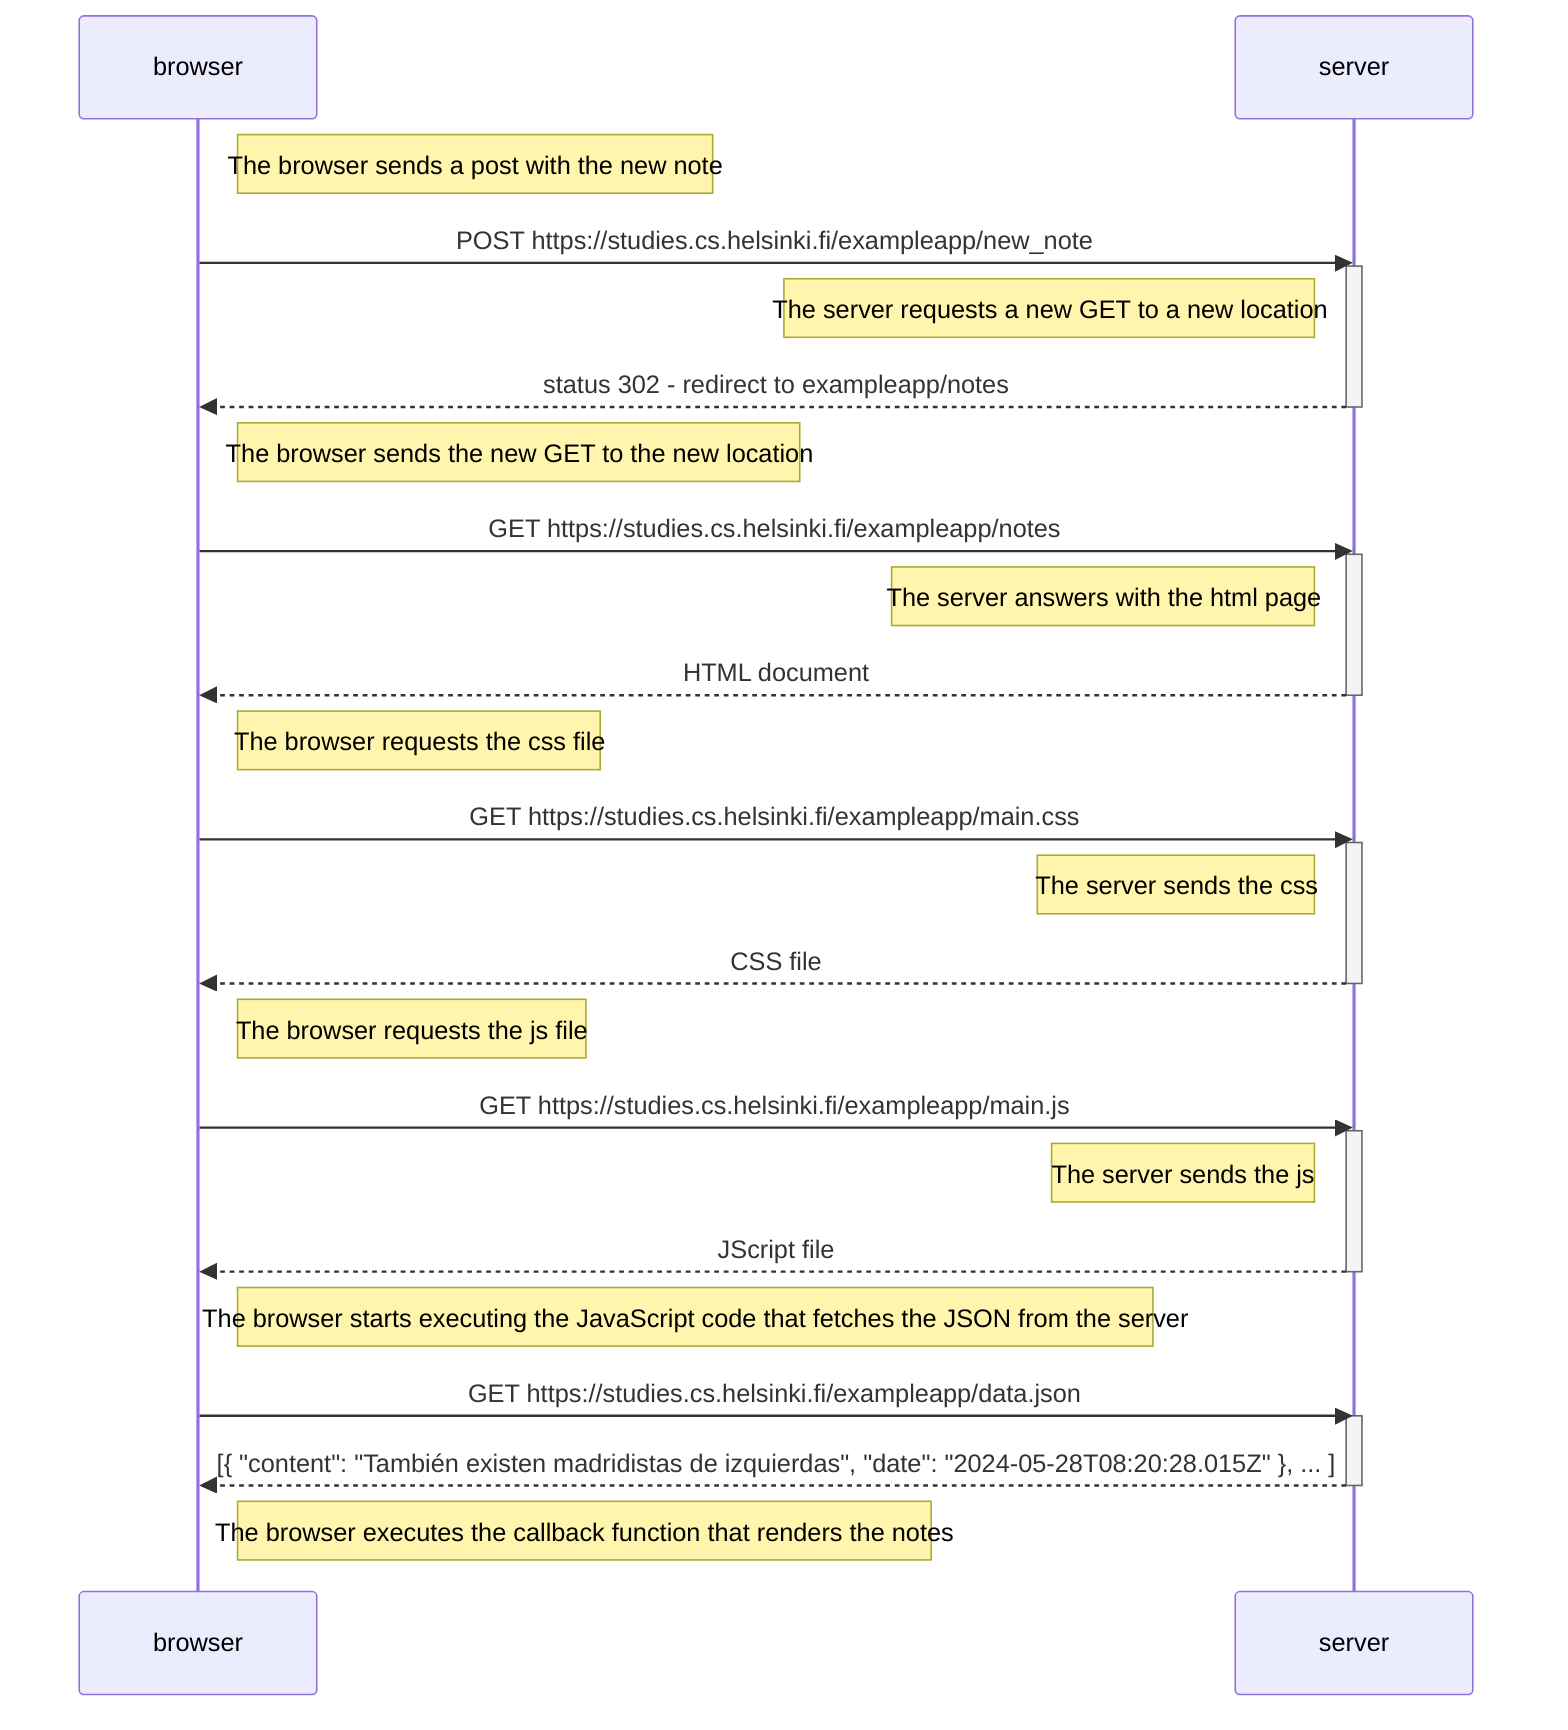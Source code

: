 sequenceDiagram
    participant browser
    participant server

    Note right of browser: The browser sends a post with the new note

    browser->>server: POST https://studies.cs.helsinki.fi/exampleapp/new_note
    activate server
    
    Note left of server: The server requests a new GET to a new location
    
    server-->>browser: status 302 - redirect to exampleapp/notes
    deactivate server

    Note right of browser: The browser sends the new GET to the new location

    browser->>server: GET https://studies.cs.helsinki.fi/exampleapp/notes
    activate server

    Note left of server: The server answers with the html page 

    server-->>browser: HTML document
    deactivate server

    Note right of browser: The browser requests the css file

    browser->>server: GET https://studies.cs.helsinki.fi/exampleapp/main.css
    activate server
    
    Note left of server: The server sends the css
    
    server-->>browser: CSS file
    deactivate server

    Note right of browser: The browser requests the js file

    browser->>server: GET https://studies.cs.helsinki.fi/exampleapp/main.js
    activate server
    
    Note left of server: The server sends the js

    server-->>browser: JScript file
    deactivate server

    Note right of browser: The browser starts executing the JavaScript code that fetches the JSON from the server
    
    browser->>server: GET https://studies.cs.helsinki.fi/exampleapp/data.json
    activate server
    server-->>browser: [{ "content": "También existen madridistas de izquierdas", "date": "2024-05-28T08:20:28.015Z" }, ... ]
    deactivate server


    Note right of browser: The browser executes the callback function that renders the notes
